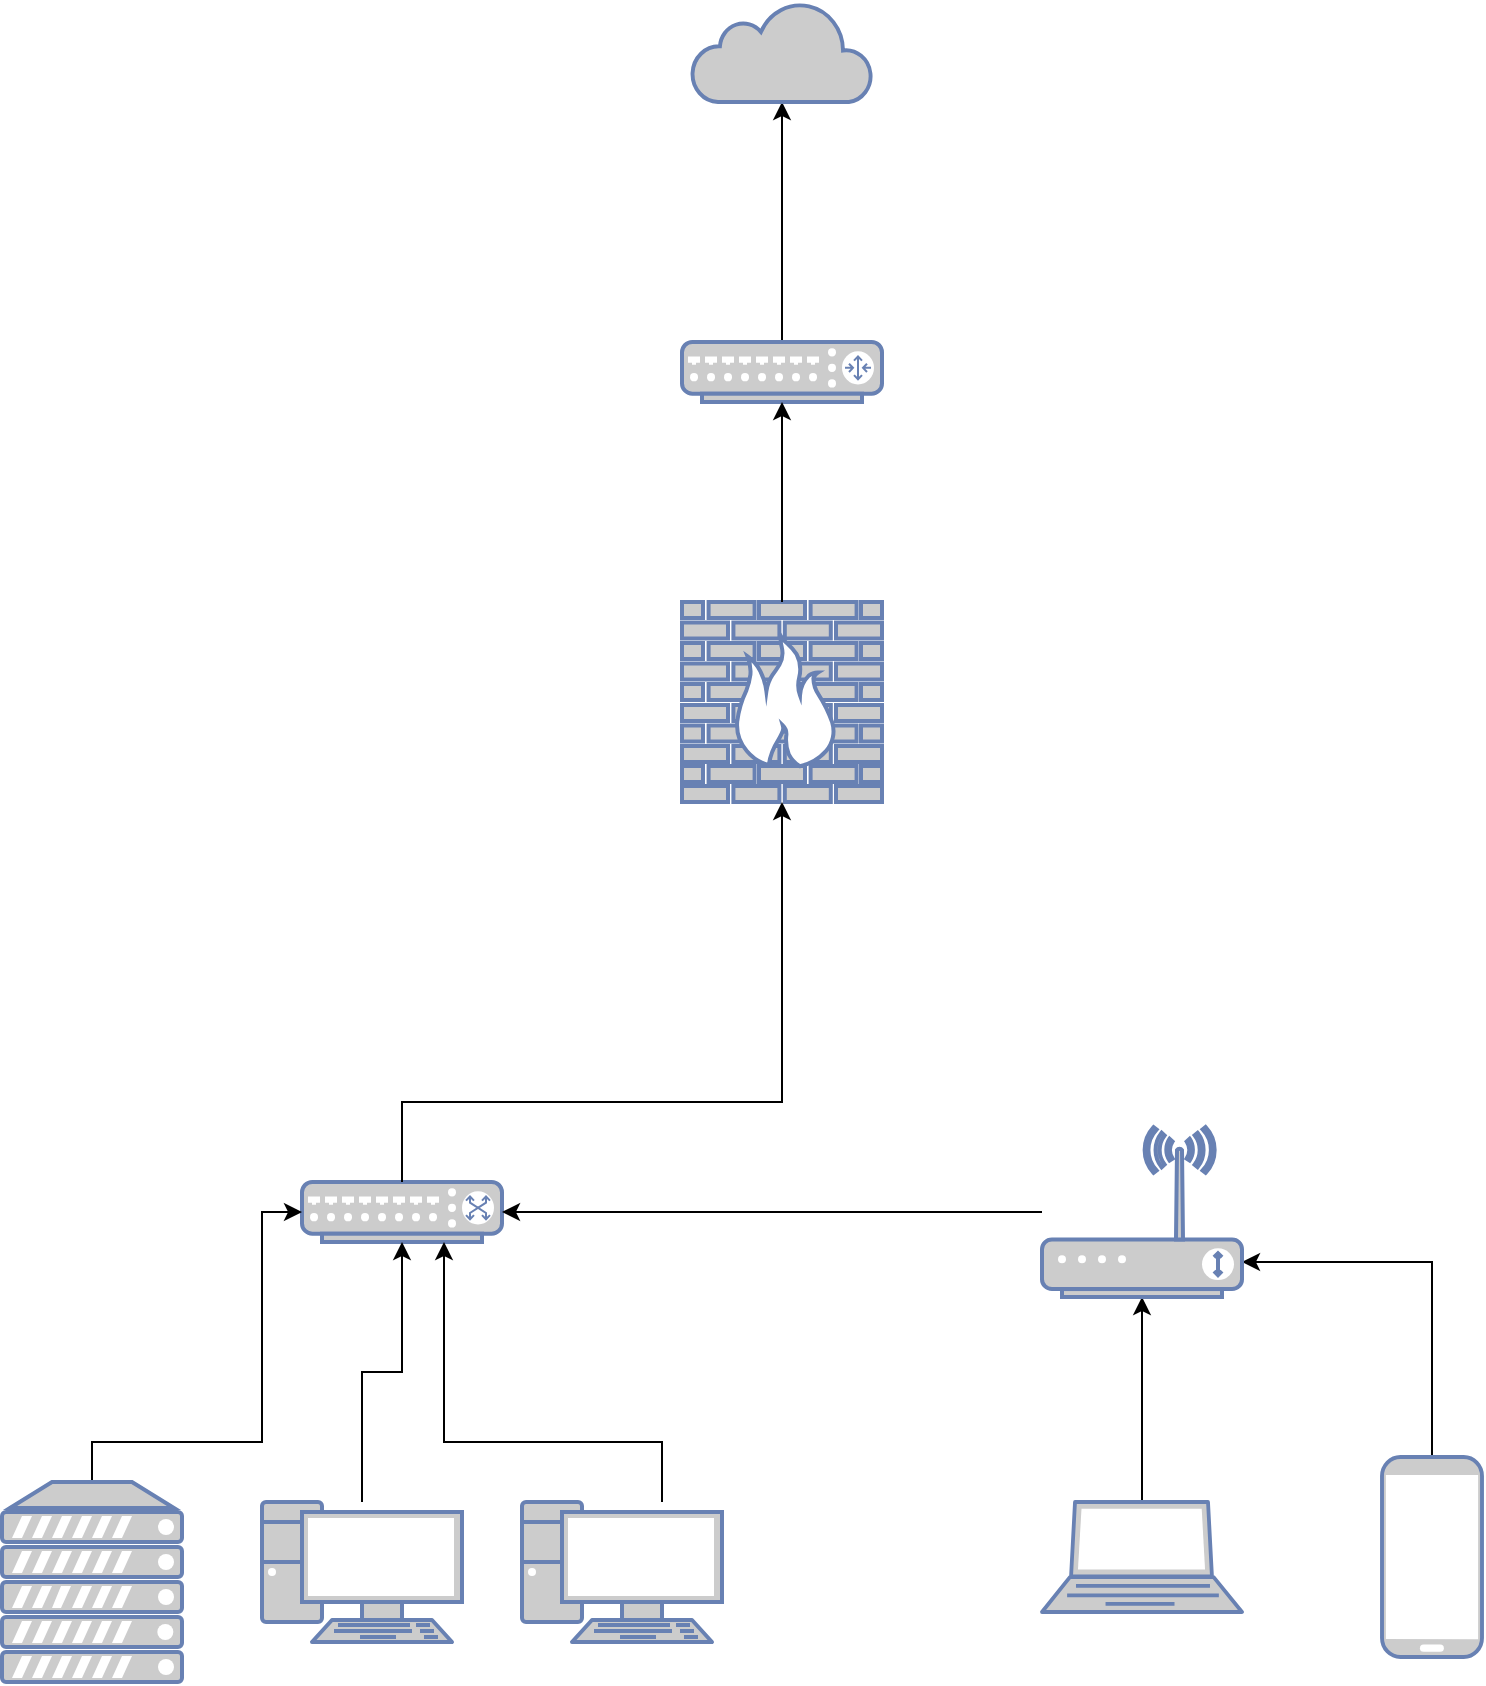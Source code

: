 <mxfile version="25.0.3">
  <diagram name="Page-1" id="Bg2UOFpxSTz-Ic-wKDgd">
    <mxGraphModel dx="1289" dy="1065" grid="1" gridSize="10" guides="1" tooltips="1" connect="1" arrows="1" fold="1" page="1" pageScale="1" pageWidth="850" pageHeight="1100" math="0" shadow="0">
      <root>
        <mxCell id="0" />
        <mxCell id="1" parent="0" />
        <mxCell id="HsVUvXYUnlX06c17Wyfa-1" value="" style="fontColor=#0066CC;verticalAlign=top;verticalLabelPosition=bottom;labelPosition=center;align=center;html=1;outlineConnect=0;fillColor=#CCCCCC;strokeColor=#6881B3;gradientColor=none;gradientDirection=north;strokeWidth=2;shape=mxgraph.networks.firewall;" vertex="1" parent="1">
          <mxGeometry x="370" y="450" width="100" height="100" as="geometry" />
        </mxCell>
        <mxCell id="HsVUvXYUnlX06c17Wyfa-21" style="edgeStyle=orthogonalEdgeStyle;rounded=0;orthogonalLoop=1;jettySize=auto;html=1;" edge="1" parent="1" source="HsVUvXYUnlX06c17Wyfa-2" target="HsVUvXYUnlX06c17Wyfa-3">
          <mxGeometry relative="1" as="geometry" />
        </mxCell>
        <mxCell id="HsVUvXYUnlX06c17Wyfa-2" value="" style="fontColor=#0066CC;verticalAlign=top;verticalLabelPosition=bottom;labelPosition=center;align=center;html=1;outlineConnect=0;fillColor=#CCCCCC;strokeColor=#6881B3;gradientColor=none;gradientDirection=north;strokeWidth=2;shape=mxgraph.networks.router;" vertex="1" parent="1">
          <mxGeometry x="370" y="320" width="100" height="30" as="geometry" />
        </mxCell>
        <mxCell id="HsVUvXYUnlX06c17Wyfa-3" value="" style="html=1;outlineConnect=0;fillColor=#CCCCCC;strokeColor=#6881B3;gradientColor=none;gradientDirection=north;strokeWidth=2;shape=mxgraph.networks.cloud;fontColor=#ffffff;" vertex="1" parent="1">
          <mxGeometry x="375" y="150" width="90" height="50" as="geometry" />
        </mxCell>
        <mxCell id="HsVUvXYUnlX06c17Wyfa-5" value="" style="fontColor=#0066CC;verticalAlign=top;verticalLabelPosition=bottom;labelPosition=center;align=center;html=1;outlineConnect=0;fillColor=#CCCCCC;strokeColor=#6881B3;gradientColor=none;gradientDirection=north;strokeWidth=2;shape=mxgraph.networks.switch;" vertex="1" parent="1">
          <mxGeometry x="180" y="740" width="100" height="30" as="geometry" />
        </mxCell>
        <mxCell id="HsVUvXYUnlX06c17Wyfa-18" style="edgeStyle=orthogonalEdgeStyle;rounded=0;orthogonalLoop=1;jettySize=auto;html=1;" edge="1" parent="1" source="HsVUvXYUnlX06c17Wyfa-6" target="HsVUvXYUnlX06c17Wyfa-5">
          <mxGeometry relative="1" as="geometry">
            <Array as="points">
              <mxPoint x="75" y="870" />
              <mxPoint x="160" y="870" />
              <mxPoint x="160" y="755" />
            </Array>
          </mxGeometry>
        </mxCell>
        <mxCell id="HsVUvXYUnlX06c17Wyfa-6" value="" style="fontColor=#0066CC;verticalAlign=top;verticalLabelPosition=bottom;labelPosition=center;align=center;html=1;outlineConnect=0;fillColor=#CCCCCC;strokeColor=#6881B3;gradientColor=none;gradientDirection=north;strokeWidth=2;shape=mxgraph.networks.server;" vertex="1" parent="1">
          <mxGeometry x="30" y="890" width="90" height="100" as="geometry" />
        </mxCell>
        <mxCell id="HsVUvXYUnlX06c17Wyfa-16" style="edgeStyle=orthogonalEdgeStyle;rounded=0;orthogonalLoop=1;jettySize=auto;html=1;" edge="1" parent="1" source="HsVUvXYUnlX06c17Wyfa-7" target="HsVUvXYUnlX06c17Wyfa-5">
          <mxGeometry relative="1" as="geometry">
            <mxPoint x="230" y="780" as="targetPoint" />
          </mxGeometry>
        </mxCell>
        <mxCell id="HsVUvXYUnlX06c17Wyfa-7" value="" style="fontColor=#0066CC;verticalAlign=top;verticalLabelPosition=bottom;labelPosition=center;align=center;html=1;outlineConnect=0;fillColor=#CCCCCC;strokeColor=#6881B3;gradientColor=none;gradientDirection=north;strokeWidth=2;shape=mxgraph.networks.pc;" vertex="1" parent="1">
          <mxGeometry x="160" y="900" width="100" height="70" as="geometry" />
        </mxCell>
        <mxCell id="HsVUvXYUnlX06c17Wyfa-17" style="edgeStyle=orthogonalEdgeStyle;rounded=0;orthogonalLoop=1;jettySize=auto;html=1;" edge="1" parent="1" target="HsVUvXYUnlX06c17Wyfa-5">
          <mxGeometry relative="1" as="geometry">
            <mxPoint x="250" y="780" as="targetPoint" />
            <mxPoint x="360" y="900" as="sourcePoint" />
            <Array as="points">
              <mxPoint x="360" y="870" />
              <mxPoint x="251" y="870" />
            </Array>
          </mxGeometry>
        </mxCell>
        <mxCell id="HsVUvXYUnlX06c17Wyfa-8" value="" style="fontColor=#0066CC;verticalAlign=top;verticalLabelPosition=bottom;labelPosition=center;align=center;html=1;outlineConnect=0;fillColor=#CCCCCC;strokeColor=#6881B3;gradientColor=none;gradientDirection=north;strokeWidth=2;shape=mxgraph.networks.pc;" vertex="1" parent="1">
          <mxGeometry x="290" y="900" width="100" height="70" as="geometry" />
        </mxCell>
        <mxCell id="HsVUvXYUnlX06c17Wyfa-13" style="edgeStyle=orthogonalEdgeStyle;rounded=0;orthogonalLoop=1;jettySize=auto;html=1;" edge="1" parent="1" source="HsVUvXYUnlX06c17Wyfa-9" target="HsVUvXYUnlX06c17Wyfa-11">
          <mxGeometry relative="1" as="geometry" />
        </mxCell>
        <mxCell id="HsVUvXYUnlX06c17Wyfa-9" value="" style="fontColor=#0066CC;verticalAlign=top;verticalLabelPosition=bottom;labelPosition=center;align=center;html=1;outlineConnect=0;fillColor=#CCCCCC;strokeColor=#6881B3;gradientColor=none;gradientDirection=north;strokeWidth=2;shape=mxgraph.networks.laptop;" vertex="1" parent="1">
          <mxGeometry x="550" y="900" width="100" height="55" as="geometry" />
        </mxCell>
        <mxCell id="HsVUvXYUnlX06c17Wyfa-14" style="edgeStyle=orthogonalEdgeStyle;rounded=0;orthogonalLoop=1;jettySize=auto;html=1;entryX=1;entryY=0.794;entryDx=0;entryDy=0;entryPerimeter=0;exitX=0.5;exitY=0;exitDx=0;exitDy=0;exitPerimeter=0;" edge="1" parent="1" source="HsVUvXYUnlX06c17Wyfa-10" target="HsVUvXYUnlX06c17Wyfa-11">
          <mxGeometry relative="1" as="geometry" />
        </mxCell>
        <mxCell id="HsVUvXYUnlX06c17Wyfa-10" value="" style="fontColor=#0066CC;verticalAlign=top;verticalLabelPosition=bottom;labelPosition=center;align=center;html=1;outlineConnect=0;fillColor=#CCCCCC;strokeColor=#6881B3;gradientColor=none;gradientDirection=north;strokeWidth=2;shape=mxgraph.networks.mobile;" vertex="1" parent="1">
          <mxGeometry x="720" y="877.5" width="50" height="100" as="geometry" />
        </mxCell>
        <mxCell id="HsVUvXYUnlX06c17Wyfa-11" value="" style="fontColor=#0066CC;verticalAlign=top;verticalLabelPosition=bottom;labelPosition=center;align=center;html=1;outlineConnect=0;fillColor=#CCCCCC;strokeColor=#6881B3;gradientColor=none;gradientDirection=north;strokeWidth=2;shape=mxgraph.networks.wireless_modem;" vertex="1" parent="1">
          <mxGeometry x="550" y="712.5" width="100" height="85" as="geometry" />
        </mxCell>
        <mxCell id="HsVUvXYUnlX06c17Wyfa-12" style="edgeStyle=orthogonalEdgeStyle;rounded=0;orthogonalLoop=1;jettySize=auto;html=1;entryX=1;entryY=0.5;entryDx=0;entryDy=0;entryPerimeter=0;" edge="1" parent="1" source="HsVUvXYUnlX06c17Wyfa-11" target="HsVUvXYUnlX06c17Wyfa-5">
          <mxGeometry relative="1" as="geometry" />
        </mxCell>
        <mxCell id="HsVUvXYUnlX06c17Wyfa-19" style="edgeStyle=orthogonalEdgeStyle;rounded=0;orthogonalLoop=1;jettySize=auto;html=1;entryX=0.5;entryY=1;entryDx=0;entryDy=0;entryPerimeter=0;" edge="1" parent="1" source="HsVUvXYUnlX06c17Wyfa-5" target="HsVUvXYUnlX06c17Wyfa-1">
          <mxGeometry relative="1" as="geometry">
            <Array as="points">
              <mxPoint x="230" y="700" />
              <mxPoint x="420" y="700" />
            </Array>
          </mxGeometry>
        </mxCell>
        <mxCell id="HsVUvXYUnlX06c17Wyfa-20" style="edgeStyle=orthogonalEdgeStyle;rounded=0;orthogonalLoop=1;jettySize=auto;html=1;entryX=0.5;entryY=1;entryDx=0;entryDy=0;entryPerimeter=0;" edge="1" parent="1" source="HsVUvXYUnlX06c17Wyfa-1" target="HsVUvXYUnlX06c17Wyfa-2">
          <mxGeometry relative="1" as="geometry" />
        </mxCell>
      </root>
    </mxGraphModel>
  </diagram>
</mxfile>
